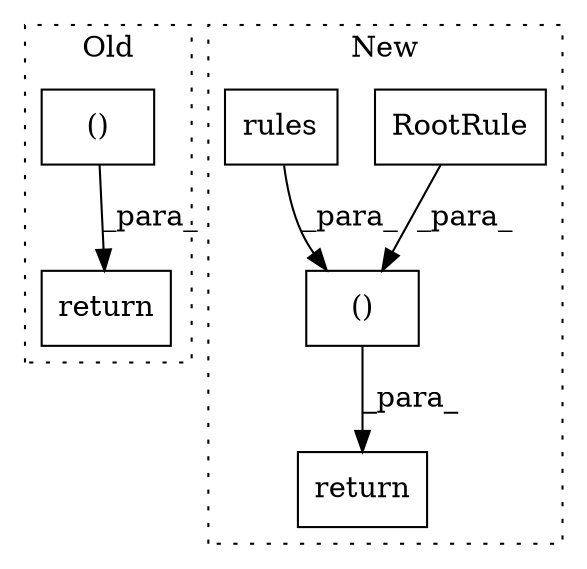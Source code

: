 digraph G {
subgraph cluster0 {
1 [label="return" a="41" s="2144" l="12" shape="box"];
4 [label="()" a="106" s="2156" l="436" shape="box"];
label = "Old";
style="dotted";
}
subgraph cluster1 {
2 [label="RootRule" a="32" s="1882,1902" l="9,1" shape="box"];
3 [label="return" a="41" s="1673" l="12" shape="box"];
5 [label="()" a="106" s="1685" l="218" shape="box"];
6 [label="rules" a="32" s="1780" l="7" shape="box"];
label = "New";
style="dotted";
}
2 -> 5 [label="_para_"];
4 -> 1 [label="_para_"];
5 -> 3 [label="_para_"];
6 -> 5 [label="_para_"];
}